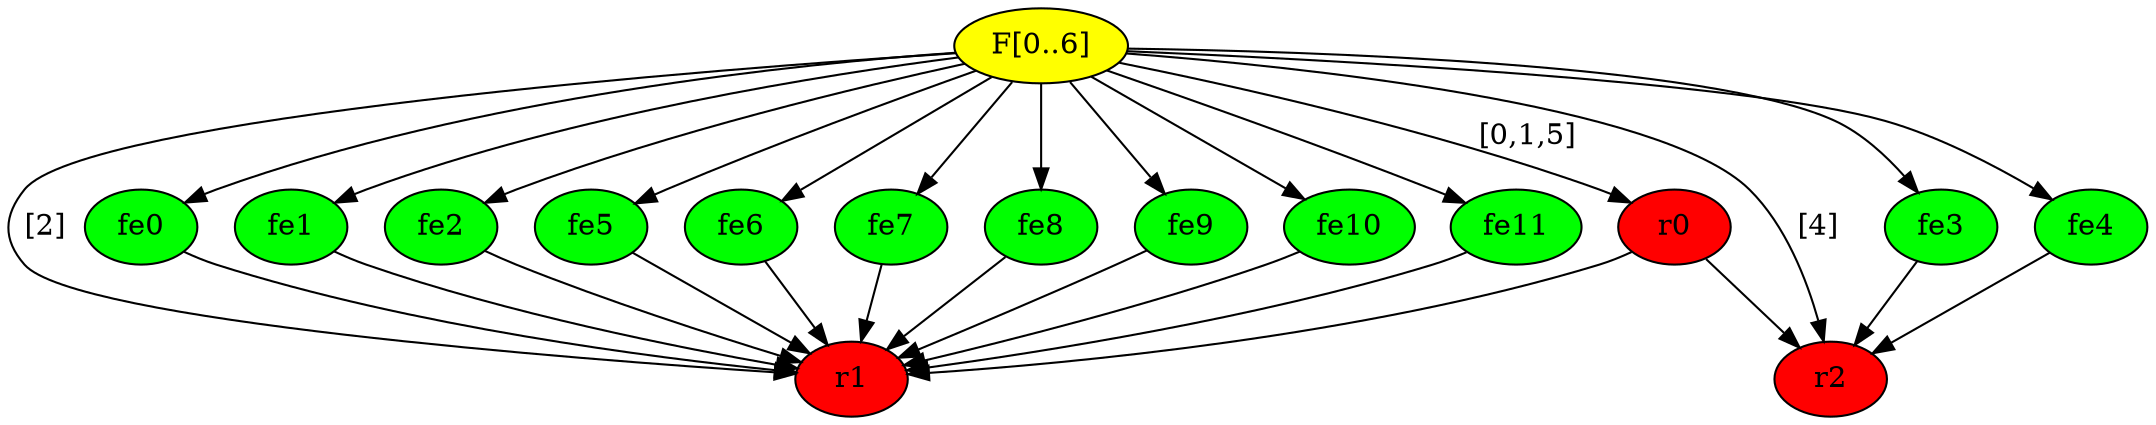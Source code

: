 digraph {
	"F[0..6]" [label="F[0..6]" fillcolor=yellow style=filled]
	fe0 [label=fe0 fillcolor=green style=filled]
	fe1 [label=fe1 fillcolor=green style=filled]
	fe2 [label=fe2 fillcolor=green style=filled]
	fe3 [label=fe3 fillcolor=green style=filled]
	fe4 [label=fe4 fillcolor=green style=filled]
	fe5 [label=fe5 fillcolor=green style=filled]
	fe6 [label=fe6 fillcolor=green style=filled]
	fe7 [label=fe7 fillcolor=green style=filled]
	fe8 [label=fe8 fillcolor=green style=filled]
	fe9 [label=fe9 fillcolor=green style=filled]
	fe10 [label=fe10 fillcolor=green style=filled]
	fe11 [label=fe11 fillcolor=green style=filled]
	r0 [label=r0 fillcolor=red style=filled]
	r1 [label=r1 fillcolor=red style=filled]
	r2 [label=r2 fillcolor=red style=filled]
	"F[0..6]" -> fe0
	"F[0..6]" -> fe1
	"F[0..6]" -> fe2
	"F[0..6]" -> fe3
	"F[0..6]" -> fe4
	"F[0..6]" -> fe5
	"F[0..6]" -> fe6
	"F[0..6]" -> fe7
	"F[0..6]" -> fe8
	"F[0..6]" -> fe9
	"F[0..6]" -> fe10
	"F[0..6]" -> fe11
	"F[0..6]" -> r0 [label="[0,1,5]"]
	"F[0..6]" -> r1 [label="[2]"]
	"F[0..6]" -> r2 [label="[4]"]
	fe0 -> r1
	fe1 -> r1
	fe2 -> r1
	fe3 -> r2
	fe4 -> r2
	fe5 -> r1
	fe6 -> r1
	fe7 -> r1
	fe8 -> r1
	fe9 -> r1
	fe10 -> r1
	fe11 -> r1
	r0 -> r1
	r0 -> r2
}
